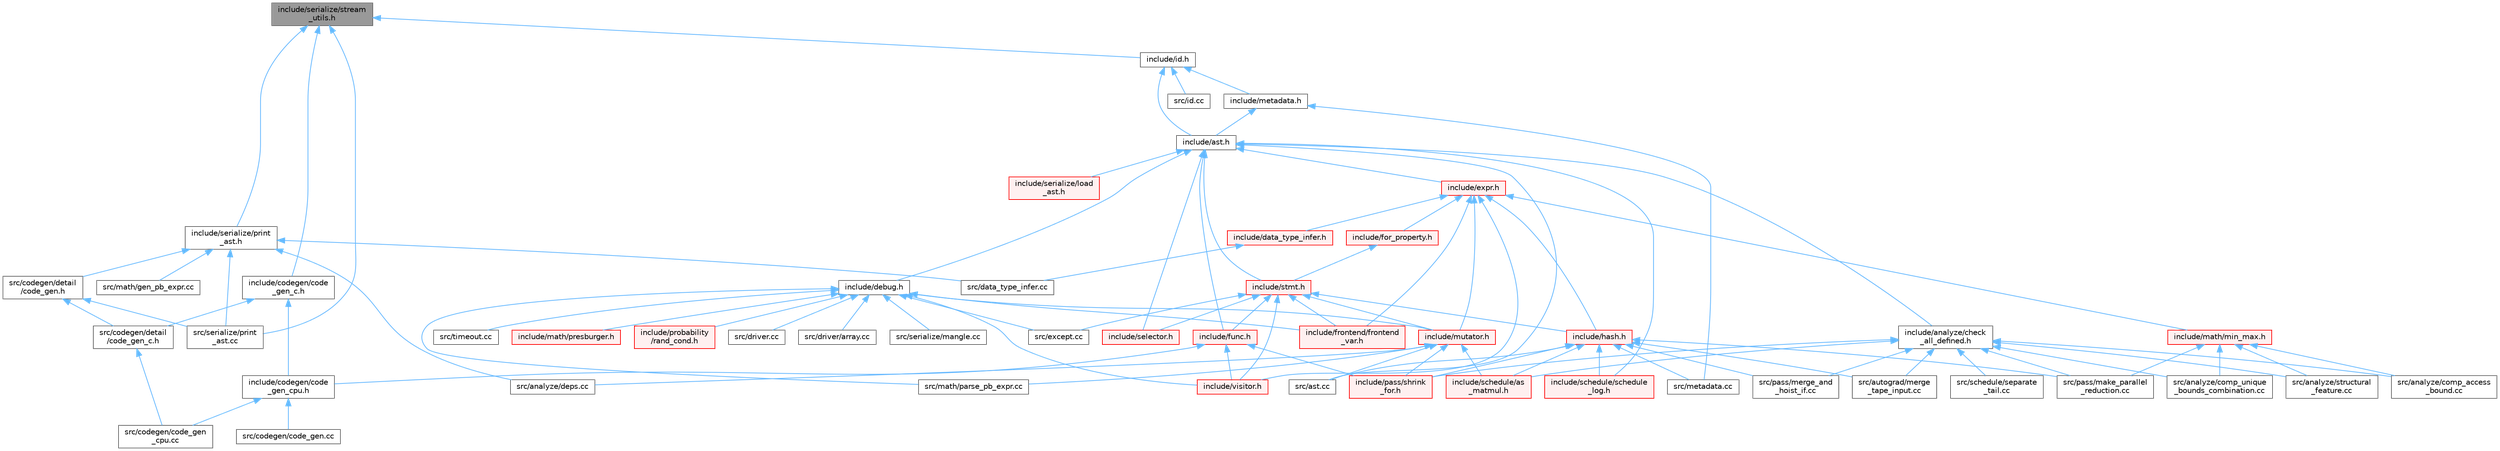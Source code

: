 digraph "include/serialize/stream_utils.h"
{
 // LATEX_PDF_SIZE
  bgcolor="transparent";
  edge [fontname=Helvetica,fontsize=10,labelfontname=Helvetica,labelfontsize=10];
  node [fontname=Helvetica,fontsize=10,shape=box,height=0.2,width=0.4];
  Node1 [label="include/serialize/stream\l_utils.h",height=0.2,width=0.4,color="gray40", fillcolor="grey60", style="filled", fontcolor="black",tooltip=" "];
  Node1 -> Node2 [dir="back",color="steelblue1",style="solid"];
  Node2 [label="include/codegen/code\l_gen_c.h",height=0.2,width=0.4,color="grey40", fillcolor="white", style="filled",URL="$include_2codegen_2code__gen__c_8h.html",tooltip=" "];
  Node2 -> Node3 [dir="back",color="steelblue1",style="solid"];
  Node3 [label="include/codegen/code\l_gen_cpu.h",height=0.2,width=0.4,color="grey40", fillcolor="white", style="filled",URL="$code__gen__cpu_8h.html",tooltip=" "];
  Node3 -> Node4 [dir="back",color="steelblue1",style="solid"];
  Node4 [label="src/codegen/code_gen.cc",height=0.2,width=0.4,color="grey40", fillcolor="white", style="filled",URL="$code__gen_8cc.html",tooltip=" "];
  Node3 -> Node5 [dir="back",color="steelblue1",style="solid"];
  Node5 [label="src/codegen/code_gen\l_cpu.cc",height=0.2,width=0.4,color="grey40", fillcolor="white", style="filled",URL="$code__gen__cpu_8cc.html",tooltip=" "];
  Node2 -> Node6 [dir="back",color="steelblue1",style="solid"];
  Node6 [label="src/codegen/detail\l/code_gen_c.h",height=0.2,width=0.4,color="grey40", fillcolor="white", style="filled",URL="$src_2codegen_2detail_2code__gen__c_8h.html",tooltip=" "];
  Node6 -> Node5 [dir="back",color="steelblue1",style="solid"];
  Node1 -> Node7 [dir="back",color="steelblue1",style="solid"];
  Node7 [label="include/id.h",height=0.2,width=0.4,color="grey40", fillcolor="white", style="filled",URL="$id_8h.html",tooltip=" "];
  Node7 -> Node8 [dir="back",color="steelblue1",style="solid"];
  Node8 [label="include/ast.h",height=0.2,width=0.4,color="grey40", fillcolor="white", style="filled",URL="$ast_8h.html",tooltip=" "];
  Node8 -> Node9 [dir="back",color="steelblue1",style="solid"];
  Node9 [label="include/analyze/check\l_all_defined.h",height=0.2,width=0.4,color="grey40", fillcolor="white", style="filled",URL="$check__all__defined_8h.html",tooltip=" "];
  Node9 -> Node10 [dir="back",color="steelblue1",style="solid"];
  Node10 [label="include/pass/shrink\l_for.h",height=0.2,width=0.4,color="red", fillcolor="#FFF0F0", style="filled",URL="$shrink__for_8h.html",tooltip=" "];
  Node9 -> Node16 [dir="back",color="steelblue1",style="solid"];
  Node16 [label="include/schedule/as\l_matmul.h",height=0.2,width=0.4,color="red", fillcolor="#FFF0F0", style="filled",URL="$as__matmul_8h.html",tooltip=" "];
  Node9 -> Node48 [dir="back",color="steelblue1",style="solid"];
  Node48 [label="src/analyze/comp_access\l_bound.cc",height=0.2,width=0.4,color="grey40", fillcolor="white", style="filled",URL="$comp__access__bound_8cc.html",tooltip=" "];
  Node9 -> Node49 [dir="back",color="steelblue1",style="solid"];
  Node49 [label="src/analyze/comp_unique\l_bounds_combination.cc",height=0.2,width=0.4,color="grey40", fillcolor="white", style="filled",URL="$comp__unique__bounds__combination_8cc.html",tooltip=" "];
  Node9 -> Node50 [dir="back",color="steelblue1",style="solid"];
  Node50 [label="src/analyze/structural\l_feature.cc",height=0.2,width=0.4,color="grey40", fillcolor="white", style="filled",URL="$structural__feature_8cc.html",tooltip=" "];
  Node9 -> Node51 [dir="back",color="steelblue1",style="solid"];
  Node51 [label="src/autograd/merge\l_tape_input.cc",height=0.2,width=0.4,color="grey40", fillcolor="white", style="filled",URL="$merge__tape__input_8cc.html",tooltip=" "];
  Node9 -> Node52 [dir="back",color="steelblue1",style="solid"];
  Node52 [label="src/pass/make_parallel\l_reduction.cc",height=0.2,width=0.4,color="grey40", fillcolor="white", style="filled",URL="$make__parallel__reduction_8cc.html",tooltip=" "];
  Node9 -> Node53 [dir="back",color="steelblue1",style="solid"];
  Node53 [label="src/pass/merge_and\l_hoist_if.cc",height=0.2,width=0.4,color="grey40", fillcolor="white", style="filled",URL="$merge__and__hoist__if_8cc.html",tooltip=" "];
  Node9 -> Node39 [dir="back",color="steelblue1",style="solid"];
  Node39 [label="src/schedule/separate\l_tail.cc",height=0.2,width=0.4,color="grey40", fillcolor="white", style="filled",URL="$separate__tail_8cc.html",tooltip=" "];
  Node8 -> Node54 [dir="back",color="steelblue1",style="solid"];
  Node54 [label="include/debug.h",height=0.2,width=0.4,color="grey40", fillcolor="white", style="filled",URL="$debug_8h.html",tooltip=" "];
  Node54 -> Node55 [dir="back",color="steelblue1",style="solid"];
  Node55 [label="include/frontend/frontend\l_var.h",height=0.2,width=0.4,color="red", fillcolor="#FFF0F0", style="filled",URL="$frontend__var_8h.html",tooltip=" "];
  Node54 -> Node59 [dir="back",color="steelblue1",style="solid"];
  Node59 [label="include/math/presburger.h",height=0.2,width=0.4,color="red", fillcolor="#FFF0F0", style="filled",URL="$presburger_8h.html",tooltip=" "];
  Node54 -> Node89 [dir="back",color="steelblue1",style="solid"];
  Node89 [label="include/mutator.h",height=0.2,width=0.4,color="red", fillcolor="#FFF0F0", style="filled",URL="$mutator_8h.html",tooltip=" "];
  Node89 -> Node10 [dir="back",color="steelblue1",style="solid"];
  Node89 -> Node16 [dir="back",color="steelblue1",style="solid"];
  Node89 -> Node72 [dir="back",color="steelblue1",style="solid"];
  Node72 [label="src/analyze/deps.cc",height=0.2,width=0.4,color="grey40", fillcolor="white", style="filled",URL="$deps_8cc.html",tooltip=" "];
  Node89 -> Node171 [dir="back",color="steelblue1",style="solid"];
  Node171 [label="src/ast.cc",height=0.2,width=0.4,color="grey40", fillcolor="white", style="filled",URL="$ast_8cc.html",tooltip=" "];
  Node89 -> Node87 [dir="back",color="steelblue1",style="solid"];
  Node87 [label="src/math/parse_pb_expr.cc",height=0.2,width=0.4,color="grey40", fillcolor="white", style="filled",URL="$parse__pb__expr_8cc.html",tooltip=" "];
  Node54 -> Node173 [dir="back",color="steelblue1",style="solid"];
  Node173 [label="include/probability\l/rand_cond.h",height=0.2,width=0.4,color="red", fillcolor="#FFF0F0", style="filled",URL="$rand__cond_8h.html",tooltip=" "];
  Node54 -> Node178 [dir="back",color="steelblue1",style="solid"];
  Node178 [label="include/visitor.h",height=0.2,width=0.4,color="red", fillcolor="#FFF0F0", style="filled",URL="$visitor_8h.html",tooltip=" "];
  Node54 -> Node218 [dir="back",color="steelblue1",style="solid"];
  Node218 [label="src/driver.cc",height=0.2,width=0.4,color="grey40", fillcolor="white", style="filled",URL="$driver_8cc.html",tooltip=" "];
  Node54 -> Node219 [dir="back",color="steelblue1",style="solid"];
  Node219 [label="src/driver/array.cc",height=0.2,width=0.4,color="grey40", fillcolor="white", style="filled",URL="$array_8cc.html",tooltip=" "];
  Node54 -> Node18 [dir="back",color="steelblue1",style="solid"];
  Node18 [label="src/except.cc",height=0.2,width=0.4,color="grey40", fillcolor="white", style="filled",URL="$except_8cc.html",tooltip=" "];
  Node54 -> Node87 [dir="back",color="steelblue1",style="solid"];
  Node54 -> Node220 [dir="back",color="steelblue1",style="solid"];
  Node220 [label="src/serialize/mangle.cc",height=0.2,width=0.4,color="grey40", fillcolor="white", style="filled",URL="$mangle_8cc.html",tooltip=" "];
  Node54 -> Node221 [dir="back",color="steelblue1",style="solid"];
  Node221 [label="src/timeout.cc",height=0.2,width=0.4,color="grey40", fillcolor="white", style="filled",URL="$timeout_8cc.html",tooltip=" "];
  Node8 -> Node222 [dir="back",color="steelblue1",style="solid"];
  Node222 [label="include/expr.h",height=0.2,width=0.4,color="red", fillcolor="#FFF0F0", style="filled",URL="$expr_8h.html",tooltip=" "];
  Node222 -> Node223 [dir="back",color="steelblue1",style="solid"];
  Node223 [label="include/data_type_infer.h",height=0.2,width=0.4,color="red", fillcolor="#FFF0F0", style="filled",URL="$data__type__infer_8h.html",tooltip=" "];
  Node223 -> Node210 [dir="back",color="steelblue1",style="solid"];
  Node210 [label="src/data_type_infer.cc",height=0.2,width=0.4,color="grey40", fillcolor="white", style="filled",URL="$data__type__infer_8cc.html",tooltip=" "];
  Node222 -> Node225 [dir="back",color="steelblue1",style="solid"];
  Node225 [label="include/for_property.h",height=0.2,width=0.4,color="red", fillcolor="#FFF0F0", style="filled",URL="$for__property_8h.html",tooltip=" "];
  Node225 -> Node226 [dir="back",color="steelblue1",style="solid"];
  Node226 [label="include/stmt.h",height=0.2,width=0.4,color="red", fillcolor="#FFF0F0", style="filled",URL="$stmt_8h.html",tooltip=" "];
  Node226 -> Node55 [dir="back",color="steelblue1",style="solid"];
  Node226 -> Node235 [dir="back",color="steelblue1",style="solid"];
  Node235 [label="include/func.h",height=0.2,width=0.4,color="red", fillcolor="#FFF0F0", style="filled",URL="$func_8h.html",tooltip=" "];
  Node235 -> Node3 [dir="back",color="steelblue1",style="solid"];
  Node235 -> Node10 [dir="back",color="steelblue1",style="solid"];
  Node235 -> Node178 [dir="back",color="steelblue1",style="solid"];
  Node226 -> Node241 [dir="back",color="steelblue1",style="solid"];
  Node241 [label="include/hash.h",height=0.2,width=0.4,color="red", fillcolor="#FFF0F0", style="filled",URL="$hash_8h.html",tooltip=" "];
  Node241 -> Node10 [dir="back",color="steelblue1",style="solid"];
  Node241 -> Node16 [dir="back",color="steelblue1",style="solid"];
  Node241 -> Node242 [dir="back",color="steelblue1",style="solid"];
  Node242 [label="include/schedule/schedule\l_log.h",height=0.2,width=0.4,color="red", fillcolor="#FFF0F0", style="filled",URL="$schedule__log_8h.html",tooltip=" "];
  Node241 -> Node171 [dir="back",color="steelblue1",style="solid"];
  Node241 -> Node51 [dir="back",color="steelblue1",style="solid"];
  Node241 -> Node248 [dir="back",color="steelblue1",style="solid"];
  Node248 [label="src/metadata.cc",height=0.2,width=0.4,color="grey40", fillcolor="white", style="filled",URL="$metadata_8cc.html",tooltip=" "];
  Node241 -> Node52 [dir="back",color="steelblue1",style="solid"];
  Node241 -> Node53 [dir="back",color="steelblue1",style="solid"];
  Node226 -> Node89 [dir="back",color="steelblue1",style="solid"];
  Node226 -> Node255 [dir="back",color="steelblue1",style="solid"];
  Node255 [label="include/selector.h",height=0.2,width=0.4,color="red", fillcolor="#FFF0F0", style="filled",URL="$selector_8h.html",tooltip=" "];
  Node226 -> Node178 [dir="back",color="steelblue1",style="solid"];
  Node226 -> Node18 [dir="back",color="steelblue1",style="solid"];
  Node222 -> Node55 [dir="back",color="steelblue1",style="solid"];
  Node222 -> Node241 [dir="back",color="steelblue1",style="solid"];
  Node222 -> Node257 [dir="back",color="steelblue1",style="solid"];
  Node257 [label="include/math/min_max.h",height=0.2,width=0.4,color="red", fillcolor="#FFF0F0", style="filled",URL="$min__max_8h.html",tooltip=" "];
  Node257 -> Node48 [dir="back",color="steelblue1",style="solid"];
  Node257 -> Node49 [dir="back",color="steelblue1",style="solid"];
  Node257 -> Node50 [dir="back",color="steelblue1",style="solid"];
  Node257 -> Node52 [dir="back",color="steelblue1",style="solid"];
  Node222 -> Node89 [dir="back",color="steelblue1",style="solid"];
  Node222 -> Node178 [dir="back",color="steelblue1",style="solid"];
  Node8 -> Node235 [dir="back",color="steelblue1",style="solid"];
  Node8 -> Node242 [dir="back",color="steelblue1",style="solid"];
  Node8 -> Node255 [dir="back",color="steelblue1",style="solid"];
  Node8 -> Node272 [dir="back",color="steelblue1",style="solid"];
  Node272 [label="include/serialize/load\l_ast.h",height=0.2,width=0.4,color="red", fillcolor="#FFF0F0", style="filled",URL="$load__ast_8h.html",tooltip=" "];
  Node8 -> Node226 [dir="back",color="steelblue1",style="solid"];
  Node8 -> Node171 [dir="back",color="steelblue1",style="solid"];
  Node7 -> Node274 [dir="back",color="steelblue1",style="solid"];
  Node274 [label="include/metadata.h",height=0.2,width=0.4,color="grey40", fillcolor="white", style="filled",URL="$metadata_8h.html",tooltip=" "];
  Node274 -> Node8 [dir="back",color="steelblue1",style="solid"];
  Node274 -> Node248 [dir="back",color="steelblue1",style="solid"];
  Node7 -> Node275 [dir="back",color="steelblue1",style="solid"];
  Node275 [label="src/id.cc",height=0.2,width=0.4,color="grey40", fillcolor="white", style="filled",URL="$id_8cc.html",tooltip=" "];
  Node1 -> Node207 [dir="back",color="steelblue1",style="solid"];
  Node207 [label="include/serialize/print\l_ast.h",height=0.2,width=0.4,color="grey40", fillcolor="white", style="filled",URL="$print__ast_8h.html",tooltip=" "];
  Node207 -> Node72 [dir="back",color="steelblue1",style="solid"];
  Node207 -> Node208 [dir="back",color="steelblue1",style="solid"];
  Node208 [label="src/codegen/detail\l/code_gen.h",height=0.2,width=0.4,color="grey40", fillcolor="white", style="filled",URL="$src_2codegen_2detail_2code__gen_8h.html",tooltip=" "];
  Node208 -> Node6 [dir="back",color="steelblue1",style="solid"];
  Node208 -> Node209 [dir="back",color="steelblue1",style="solid"];
  Node209 [label="src/serialize/print\l_ast.cc",height=0.2,width=0.4,color="grey40", fillcolor="white", style="filled",URL="$print__ast_8cc.html",tooltip=" "];
  Node207 -> Node210 [dir="back",color="steelblue1",style="solid"];
  Node207 -> Node85 [dir="back",color="steelblue1",style="solid"];
  Node85 [label="src/math/gen_pb_expr.cc",height=0.2,width=0.4,color="grey40", fillcolor="white", style="filled",URL="$gen__pb__expr_8cc.html",tooltip=" "];
  Node207 -> Node209 [dir="back",color="steelblue1",style="solid"];
  Node1 -> Node209 [dir="back",color="steelblue1",style="solid"];
}
